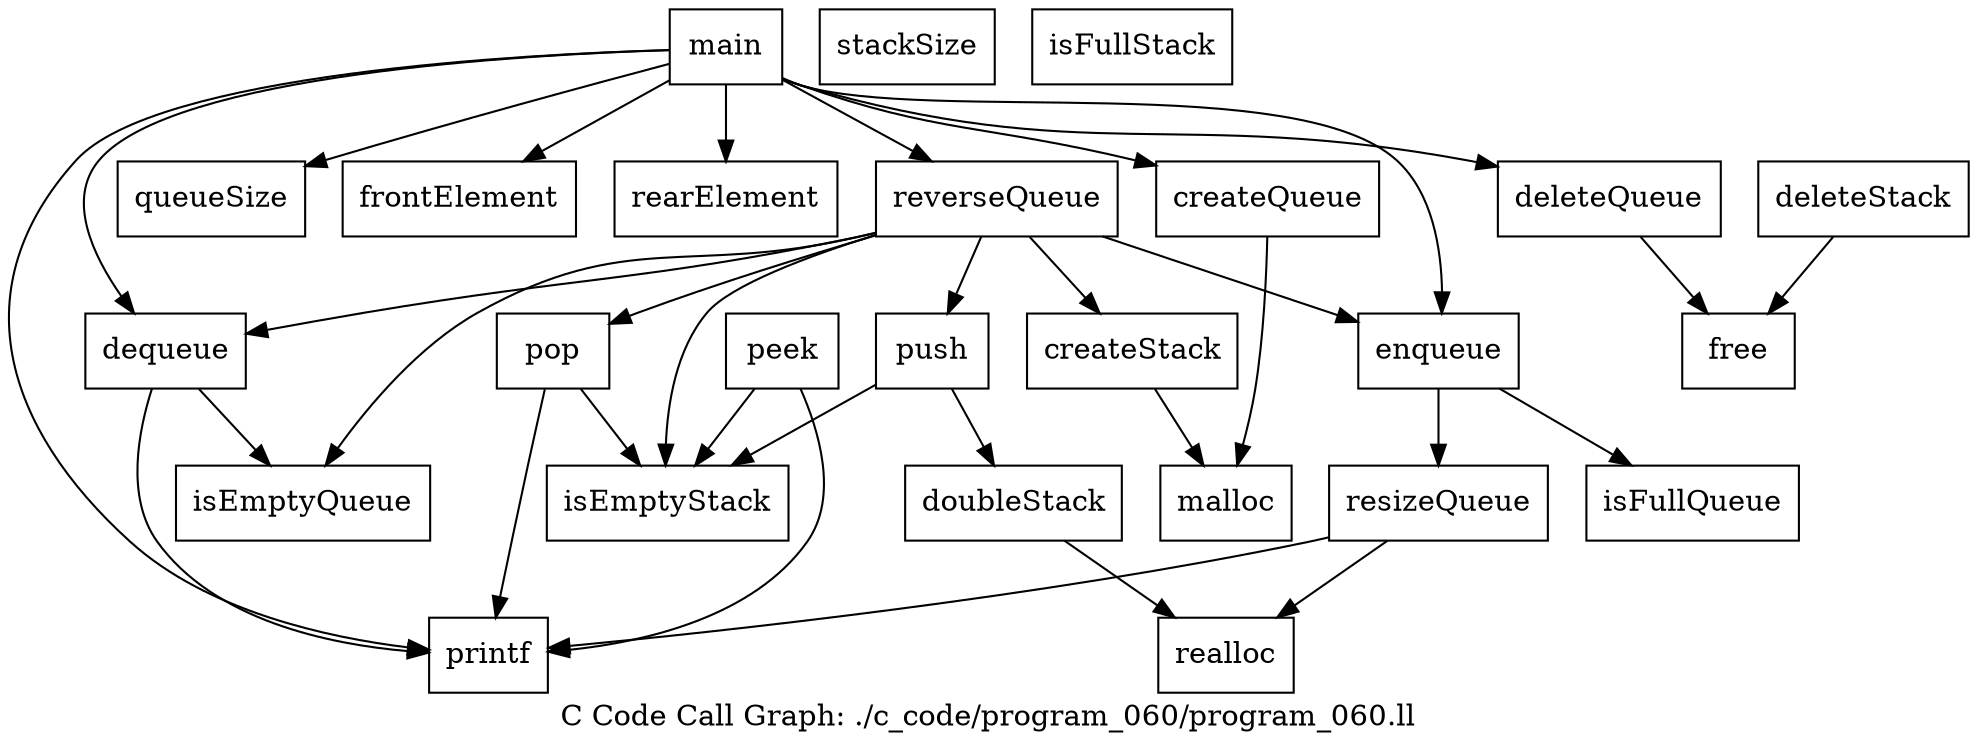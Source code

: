 digraph "C Code Call Graph: ./c_code/program_060/program_060.ll" {
	label="C Code Call Graph: ./c_code/program_060/program_060.ll";

	Node0x559c3ad26770 [shape=record,label="{createStack}"];
	Node0x559c3ad26770 -> Node0x559c3ad26cb0;
	Node0x559c3ad26cb0 [shape=record,label="{malloc}"];
	Node0x559c3ad27190 [shape=record,label="{isEmptyStack}"];
	Node0x559c3ad27510 [shape=record,label="{stackSize}"];
	Node0x559c3ad27790 [shape=record,label="{isFullStack}"];
	Node0x559c3ad32a60 [shape=record,label="{doubleStack}"];
	Node0x559c3ad32a60 -> Node0x559c3ad32ae0;
	Node0x559c3ad32ae0 [shape=record,label="{realloc}"];
	Node0x559c3ad27900 [shape=record,label="{push}"];
	Node0x559c3ad27900 -> Node0x559c3ad27190;
	Node0x559c3ad27900 -> Node0x559c3ad32a60;
	Node0x559c3ad27b80 [shape=record,label="{pop}"];
	Node0x559c3ad27b80 -> Node0x559c3ad27190;
	Node0x559c3ad27b80 -> Node0x559c3ad27e00;
	Node0x559c3ad27e00 [shape=record,label="{printf}"];
	Node0x559c3ad28080 [shape=record,label="{peek}"];
	Node0x559c3ad28080 -> Node0x559c3ad27190;
	Node0x559c3ad28080 -> Node0x559c3ad27e00;
	Node0x559c3ad28470 [shape=record,label="{deleteStack}"];
	Node0x559c3ad28470 -> Node0x559c3ad286f0;
	Node0x559c3ad286f0 [shape=record,label="{free}"];
	Node0x559c3ad28970 [shape=record,label="{createQueue}"];
	Node0x559c3ad28970 -> Node0x559c3ad26cb0;
	Node0x559c3ad28d00 [shape=record,label="{queueSize}"];
	Node0x559c3ad13880 [shape=record,label="{frontElement}"];
	Node0x559c3ad15b90 [shape=record,label="{rearElement}"];
	Node0x559c3ad16cc0 [shape=record,label="{isEmptyQueue}"];
	Node0x559c3ad17c80 [shape=record,label="{isFullQueue}"];
	Node0x559c3ad191a0 [shape=record,label="{resizeQueue}"];
	Node0x559c3ad191a0 -> Node0x559c3ad32ae0;
	Node0x559c3ad191a0 -> Node0x559c3ad27e00;
	Node0x559c3ad1ada0 [shape=record,label="{enqueue}"];
	Node0x559c3ad1ada0 -> Node0x559c3ad17c80;
	Node0x559c3ad1ada0 -> Node0x559c3ad191a0;
	Node0x559c3ad1c4a0 [shape=record,label="{dequeue}"];
	Node0x559c3ad1c4a0 -> Node0x559c3ad16cc0;
	Node0x559c3ad1c4a0 -> Node0x559c3ad27e00;
	Node0x559c3ad13760 [shape=record,label="{deleteQueue}"];
	Node0x559c3ad13760 -> Node0x559c3ad286f0;
	Node0x559c3ad38280 [shape=record,label="{reverseQueue}"];
	Node0x559c3ad38280 -> Node0x559c3ad26770;
	Node0x559c3ad38280 -> Node0x559c3ad16cc0;
	Node0x559c3ad38280 -> Node0x559c3ad1c4a0;
	Node0x559c3ad38280 -> Node0x559c3ad27900;
	Node0x559c3ad38280 -> Node0x559c3ad27190;
	Node0x559c3ad38280 -> Node0x559c3ad27b80;
	Node0x559c3ad38280 -> Node0x559c3ad1ada0;
	Node0x559c3ad38410 [shape=record,label="{main}"];
	Node0x559c3ad38410 -> Node0x559c3ad28970;
	Node0x559c3ad38410 -> Node0x559c3ad1ada0;
	Node0x559c3ad38410 -> Node0x559c3ad13760;
	Node0x559c3ad38410 -> Node0x559c3ad27e00;
	Node0x559c3ad38410 -> Node0x559c3ad1c4a0;
	Node0x559c3ad38410 -> Node0x559c3ad15b90;
	Node0x559c3ad38410 -> Node0x559c3ad13880;
	Node0x559c3ad38410 -> Node0x559c3ad28d00;
	Node0x559c3ad38410 -> Node0x559c3ad38280;
}
